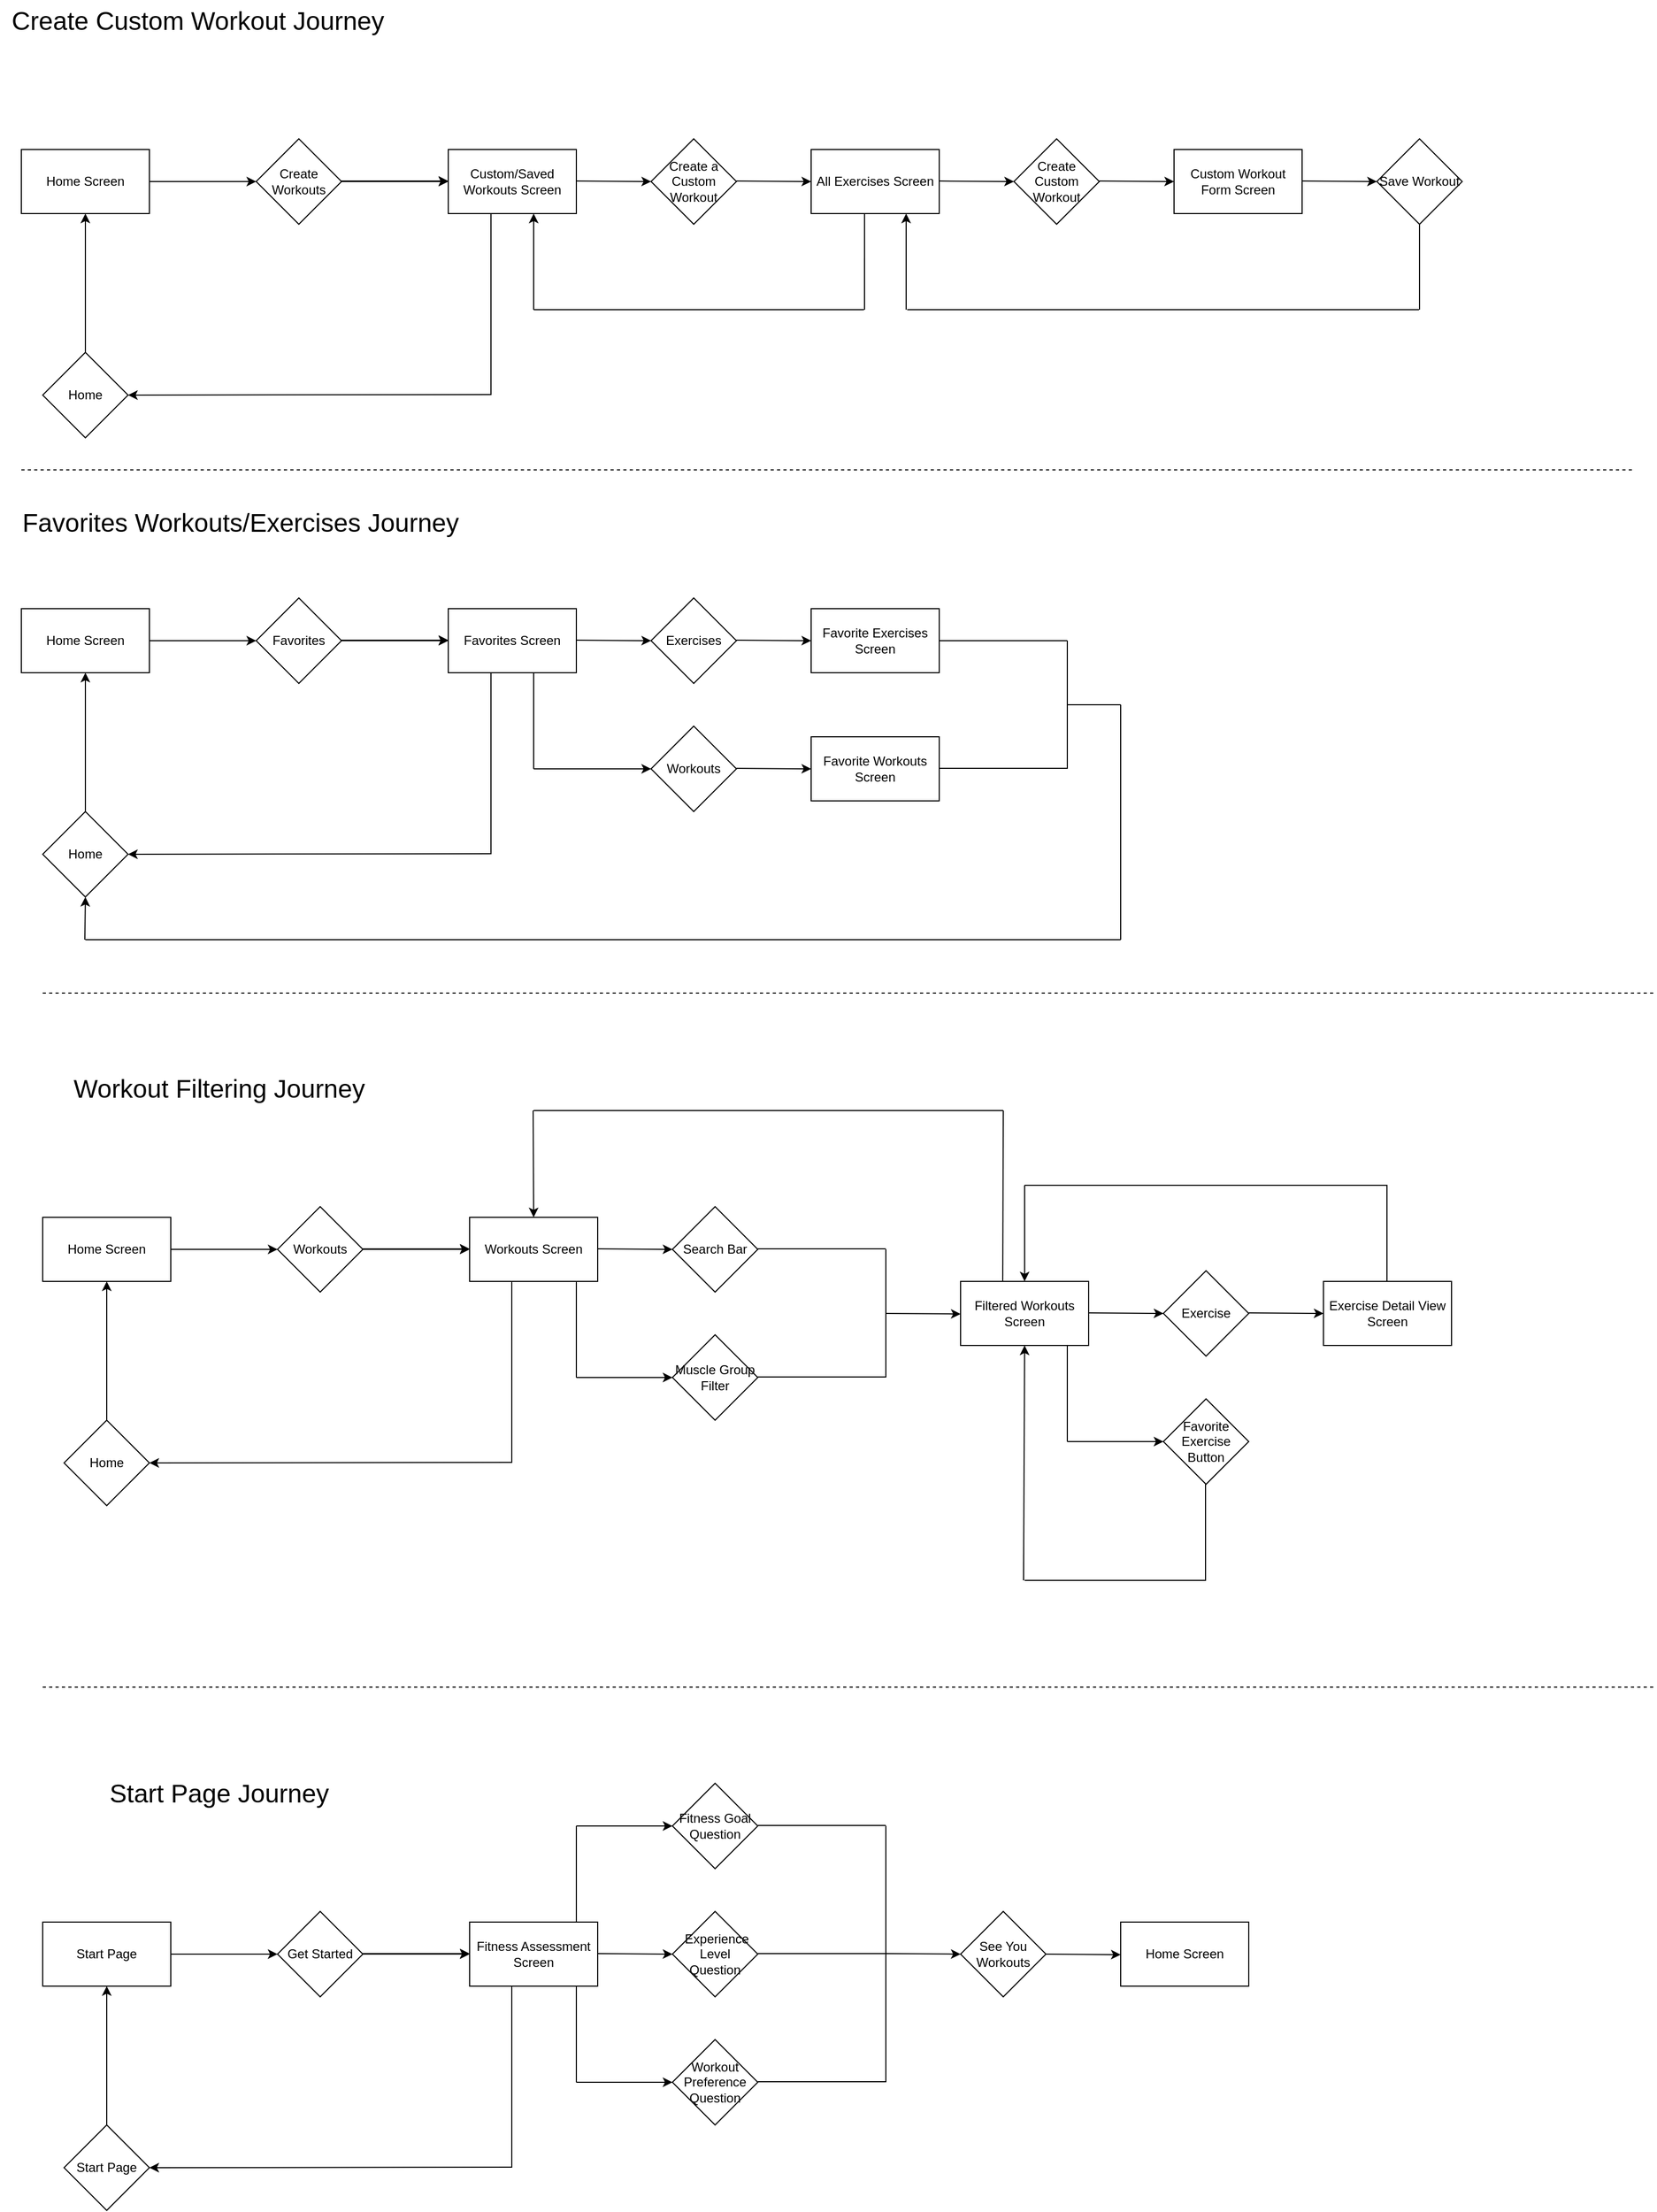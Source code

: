 <mxfile version="24.8.2">
  <diagram id="C5RBs43oDa-KdzZeNtuy" name="Page-1">
    <mxGraphModel dx="3457" dy="1903" grid="1" gridSize="10" guides="1" tooltips="1" connect="1" arrows="1" fold="1" page="1" pageScale="1" pageWidth="1920" pageHeight="1200" math="0" shadow="0">
      <root>
        <mxCell id="WIyWlLk6GJQsqaUBKTNV-0" />
        <mxCell id="WIyWlLk6GJQsqaUBKTNV-1" parent="WIyWlLk6GJQsqaUBKTNV-0" />
        <mxCell id="ol6LLNgYxZreCIYbOWNM-0" value="Create Custom Workout Journey" style="text;html=1;align=center;verticalAlign=middle;resizable=0;points=[];autosize=1;strokeColor=none;fillColor=none;fontSize=24;" parent="WIyWlLk6GJQsqaUBKTNV-1" vertex="1">
          <mxGeometry width="370" height="40" as="geometry" />
        </mxCell>
        <mxCell id="ol6LLNgYxZreCIYbOWNM-1" value="Home" style="rhombus;whiteSpace=wrap;html=1;" parent="WIyWlLk6GJQsqaUBKTNV-1" vertex="1">
          <mxGeometry x="40" y="330" width="80" height="80" as="geometry" />
        </mxCell>
        <mxCell id="ol6LLNgYxZreCIYbOWNM-2" value="Home Screen" style="rounded=0;whiteSpace=wrap;html=1;" parent="WIyWlLk6GJQsqaUBKTNV-1" vertex="1">
          <mxGeometry x="20" y="140" width="120" height="60" as="geometry" />
        </mxCell>
        <mxCell id="4FEKlJCLjahpHeb92SIx-19" value="" style="edgeStyle=orthogonalEdgeStyle;rounded=0;orthogonalLoop=1;jettySize=auto;html=1;" edge="1" parent="WIyWlLk6GJQsqaUBKTNV-1" source="ol6LLNgYxZreCIYbOWNM-3" target="ol6LLNgYxZreCIYbOWNM-4">
          <mxGeometry relative="1" as="geometry" />
        </mxCell>
        <mxCell id="ol6LLNgYxZreCIYbOWNM-3" value="Create Workouts" style="rhombus;whiteSpace=wrap;html=1;" parent="WIyWlLk6GJQsqaUBKTNV-1" vertex="1">
          <mxGeometry x="240" y="130" width="80" height="80" as="geometry" />
        </mxCell>
        <mxCell id="ol6LLNgYxZreCIYbOWNM-4" value="Custom/Saved Workouts Screen" style="rounded=0;whiteSpace=wrap;html=1;" parent="WIyWlLk6GJQsqaUBKTNV-1" vertex="1">
          <mxGeometry x="420" y="140" width="120" height="60" as="geometry" />
        </mxCell>
        <mxCell id="ol6LLNgYxZreCIYbOWNM-5" value="Create Custom Workout" style="rhombus;whiteSpace=wrap;html=1;" parent="WIyWlLk6GJQsqaUBKTNV-1" vertex="1">
          <mxGeometry x="950" y="130" width="80" height="80" as="geometry" />
        </mxCell>
        <mxCell id="ol6LLNgYxZreCIYbOWNM-6" value="All Exercises Screen" style="rounded=0;whiteSpace=wrap;html=1;" parent="WIyWlLk6GJQsqaUBKTNV-1" vertex="1">
          <mxGeometry x="760" y="140" width="120" height="60" as="geometry" />
        </mxCell>
        <mxCell id="4FEKlJCLjahpHeb92SIx-0" value="Create a Custom Workout" style="rhombus;whiteSpace=wrap;html=1;" vertex="1" parent="WIyWlLk6GJQsqaUBKTNV-1">
          <mxGeometry x="610" y="130" width="80" height="80" as="geometry" />
        </mxCell>
        <mxCell id="4FEKlJCLjahpHeb92SIx-1" value="Custom Workout Form Screen" style="rounded=0;whiteSpace=wrap;html=1;" vertex="1" parent="WIyWlLk6GJQsqaUBKTNV-1">
          <mxGeometry x="1100" y="140" width="120" height="60" as="geometry" />
        </mxCell>
        <mxCell id="4FEKlJCLjahpHeb92SIx-2" value="Save Workout" style="rhombus;whiteSpace=wrap;html=1;" vertex="1" parent="WIyWlLk6GJQsqaUBKTNV-1">
          <mxGeometry x="1290" y="130" width="80" height="80" as="geometry" />
        </mxCell>
        <mxCell id="4FEKlJCLjahpHeb92SIx-3" value="" style="endArrow=classic;html=1;rounded=0;entryX=0;entryY=0.5;entryDx=0;entryDy=0;" edge="1" parent="WIyWlLk6GJQsqaUBKTNV-1" target="ol6LLNgYxZreCIYbOWNM-3">
          <mxGeometry width="50" height="50" relative="1" as="geometry">
            <mxPoint x="140" y="170" as="sourcePoint" />
            <mxPoint x="190" y="120" as="targetPoint" />
          </mxGeometry>
        </mxCell>
        <mxCell id="4FEKlJCLjahpHeb92SIx-4" value="" style="endArrow=classic;html=1;rounded=0;entryX=0;entryY=0.5;entryDx=0;entryDy=0;" edge="1" parent="WIyWlLk6GJQsqaUBKTNV-1">
          <mxGeometry width="50" height="50" relative="1" as="geometry">
            <mxPoint x="320" y="169.5" as="sourcePoint" />
            <mxPoint x="420" y="169.5" as="targetPoint" />
          </mxGeometry>
        </mxCell>
        <mxCell id="4FEKlJCLjahpHeb92SIx-5" value="" style="endArrow=classic;html=1;rounded=0;entryX=0;entryY=0.5;entryDx=0;entryDy=0;" edge="1" parent="WIyWlLk6GJQsqaUBKTNV-1" target="4FEKlJCLjahpHeb92SIx-0">
          <mxGeometry width="50" height="50" relative="1" as="geometry">
            <mxPoint x="540" y="169.5" as="sourcePoint" />
            <mxPoint x="640" y="169.5" as="targetPoint" />
          </mxGeometry>
        </mxCell>
        <mxCell id="4FEKlJCLjahpHeb92SIx-6" value="" style="endArrow=classic;html=1;rounded=0;entryX=0;entryY=0.5;entryDx=0;entryDy=0;" edge="1" parent="WIyWlLk6GJQsqaUBKTNV-1">
          <mxGeometry width="50" height="50" relative="1" as="geometry">
            <mxPoint x="690" y="169.5" as="sourcePoint" />
            <mxPoint x="760" y="170" as="targetPoint" />
          </mxGeometry>
        </mxCell>
        <mxCell id="4FEKlJCLjahpHeb92SIx-7" value="" style="endArrow=classic;html=1;rounded=0;entryX=0;entryY=0.5;entryDx=0;entryDy=0;" edge="1" parent="WIyWlLk6GJQsqaUBKTNV-1">
          <mxGeometry width="50" height="50" relative="1" as="geometry">
            <mxPoint x="880" y="169.5" as="sourcePoint" />
            <mxPoint x="950" y="170" as="targetPoint" />
          </mxGeometry>
        </mxCell>
        <mxCell id="4FEKlJCLjahpHeb92SIx-8" value="" style="endArrow=classic;html=1;rounded=0;entryX=0;entryY=0.5;entryDx=0;entryDy=0;" edge="1" parent="WIyWlLk6GJQsqaUBKTNV-1">
          <mxGeometry width="50" height="50" relative="1" as="geometry">
            <mxPoint x="1030" y="169.5" as="sourcePoint" />
            <mxPoint x="1100" y="170" as="targetPoint" />
          </mxGeometry>
        </mxCell>
        <mxCell id="4FEKlJCLjahpHeb92SIx-9" value="" style="endArrow=classic;html=1;rounded=0;entryX=0;entryY=0.5;entryDx=0;entryDy=0;" edge="1" parent="WIyWlLk6GJQsqaUBKTNV-1">
          <mxGeometry width="50" height="50" relative="1" as="geometry">
            <mxPoint x="1220" y="169.5" as="sourcePoint" />
            <mxPoint x="1290" y="170" as="targetPoint" />
          </mxGeometry>
        </mxCell>
        <mxCell id="4FEKlJCLjahpHeb92SIx-10" value="" style="endArrow=none;html=1;rounded=0;" edge="1" parent="WIyWlLk6GJQsqaUBKTNV-1">
          <mxGeometry width="50" height="50" relative="1" as="geometry">
            <mxPoint x="1330" y="290" as="sourcePoint" />
            <mxPoint x="1330" y="210" as="targetPoint" />
          </mxGeometry>
        </mxCell>
        <mxCell id="4FEKlJCLjahpHeb92SIx-11" value="" style="endArrow=none;html=1;rounded=0;" edge="1" parent="WIyWlLk6GJQsqaUBKTNV-1">
          <mxGeometry width="50" height="50" relative="1" as="geometry">
            <mxPoint x="850" y="290" as="sourcePoint" />
            <mxPoint x="1329.5" y="290" as="targetPoint" />
          </mxGeometry>
        </mxCell>
        <mxCell id="4FEKlJCLjahpHeb92SIx-12" value="" style="endArrow=classic;html=1;rounded=0;entryX=0.5;entryY=1;entryDx=0;entryDy=0;" edge="1" parent="WIyWlLk6GJQsqaUBKTNV-1">
          <mxGeometry width="50" height="50" relative="1" as="geometry">
            <mxPoint x="849" y="290" as="sourcePoint" />
            <mxPoint x="849" y="200" as="targetPoint" />
          </mxGeometry>
        </mxCell>
        <mxCell id="4FEKlJCLjahpHeb92SIx-14" value="" style="endArrow=none;html=1;rounded=0;entryX=0.417;entryY=1;entryDx=0;entryDy=0;entryPerimeter=0;" edge="1" parent="WIyWlLk6GJQsqaUBKTNV-1" target="ol6LLNgYxZreCIYbOWNM-6">
          <mxGeometry width="50" height="50" relative="1" as="geometry">
            <mxPoint x="810" y="290" as="sourcePoint" />
            <mxPoint x="810" y="210" as="targetPoint" />
          </mxGeometry>
        </mxCell>
        <mxCell id="4FEKlJCLjahpHeb92SIx-15" value="" style="endArrow=none;html=1;rounded=0;" edge="1" parent="WIyWlLk6GJQsqaUBKTNV-1">
          <mxGeometry width="50" height="50" relative="1" as="geometry">
            <mxPoint x="500" y="290" as="sourcePoint" />
            <mxPoint x="809.5" y="290" as="targetPoint" />
          </mxGeometry>
        </mxCell>
        <mxCell id="4FEKlJCLjahpHeb92SIx-16" value="" style="endArrow=classic;html=1;rounded=0;entryX=0.5;entryY=1;entryDx=0;entryDy=0;" edge="1" parent="WIyWlLk6GJQsqaUBKTNV-1">
          <mxGeometry width="50" height="50" relative="1" as="geometry">
            <mxPoint x="500" y="290" as="sourcePoint" />
            <mxPoint x="500" y="200" as="targetPoint" />
          </mxGeometry>
        </mxCell>
        <mxCell id="4FEKlJCLjahpHeb92SIx-17" value="" style="endArrow=none;html=1;rounded=0;entryX=0.417;entryY=1;entryDx=0;entryDy=0;entryPerimeter=0;" edge="1" parent="WIyWlLk6GJQsqaUBKTNV-1">
          <mxGeometry width="50" height="50" relative="1" as="geometry">
            <mxPoint x="460" y="370" as="sourcePoint" />
            <mxPoint x="460" y="200" as="targetPoint" />
          </mxGeometry>
        </mxCell>
        <mxCell id="4FEKlJCLjahpHeb92SIx-18" value="" style="endArrow=classic;html=1;rounded=0;entryX=1;entryY=0.5;entryDx=0;entryDy=0;" edge="1" parent="WIyWlLk6GJQsqaUBKTNV-1" target="ol6LLNgYxZreCIYbOWNM-1">
          <mxGeometry width="50" height="50" relative="1" as="geometry">
            <mxPoint x="460" y="369.5" as="sourcePoint" />
            <mxPoint x="530" y="370" as="targetPoint" />
          </mxGeometry>
        </mxCell>
        <mxCell id="4FEKlJCLjahpHeb92SIx-20" value="" style="endArrow=classic;html=1;rounded=0;entryX=0.5;entryY=1;entryDx=0;entryDy=0;" edge="1" parent="WIyWlLk6GJQsqaUBKTNV-1" target="ol6LLNgYxZreCIYbOWNM-2">
          <mxGeometry width="50" height="50" relative="1" as="geometry">
            <mxPoint x="80" y="330" as="sourcePoint" />
            <mxPoint x="180" y="330" as="targetPoint" />
          </mxGeometry>
        </mxCell>
        <mxCell id="4FEKlJCLjahpHeb92SIx-21" value="Favorites Workouts/Exercises Journey" style="text;html=1;align=center;verticalAlign=middle;resizable=0;points=[];autosize=1;strokeColor=none;fillColor=none;fontSize=24;" vertex="1" parent="WIyWlLk6GJQsqaUBKTNV-1">
          <mxGeometry x="10" y="470" width="430" height="40" as="geometry" />
        </mxCell>
        <mxCell id="4FEKlJCLjahpHeb92SIx-22" value="Home" style="rhombus;whiteSpace=wrap;html=1;" vertex="1" parent="WIyWlLk6GJQsqaUBKTNV-1">
          <mxGeometry x="40" y="760" width="80" height="80" as="geometry" />
        </mxCell>
        <mxCell id="4FEKlJCLjahpHeb92SIx-23" value="Home Screen" style="rounded=0;whiteSpace=wrap;html=1;" vertex="1" parent="WIyWlLk6GJQsqaUBKTNV-1">
          <mxGeometry x="20" y="570" width="120" height="60" as="geometry" />
        </mxCell>
        <mxCell id="4FEKlJCLjahpHeb92SIx-24" value="" style="edgeStyle=orthogonalEdgeStyle;rounded=0;orthogonalLoop=1;jettySize=auto;html=1;" edge="1" parent="WIyWlLk6GJQsqaUBKTNV-1" source="4FEKlJCLjahpHeb92SIx-25" target="4FEKlJCLjahpHeb92SIx-26">
          <mxGeometry relative="1" as="geometry" />
        </mxCell>
        <mxCell id="4FEKlJCLjahpHeb92SIx-25" value="Favorites" style="rhombus;whiteSpace=wrap;html=1;" vertex="1" parent="WIyWlLk6GJQsqaUBKTNV-1">
          <mxGeometry x="240" y="560" width="80" height="80" as="geometry" />
        </mxCell>
        <mxCell id="4FEKlJCLjahpHeb92SIx-26" value="Favorites Screen" style="rounded=0;whiteSpace=wrap;html=1;" vertex="1" parent="WIyWlLk6GJQsqaUBKTNV-1">
          <mxGeometry x="420" y="570" width="120" height="60" as="geometry" />
        </mxCell>
        <mxCell id="4FEKlJCLjahpHeb92SIx-28" value="Favorite Exercises Screen" style="rounded=0;whiteSpace=wrap;html=1;" vertex="1" parent="WIyWlLk6GJQsqaUBKTNV-1">
          <mxGeometry x="760" y="570" width="120" height="60" as="geometry" />
        </mxCell>
        <mxCell id="4FEKlJCLjahpHeb92SIx-29" value="Exercises" style="rhombus;whiteSpace=wrap;html=1;" vertex="1" parent="WIyWlLk6GJQsqaUBKTNV-1">
          <mxGeometry x="610" y="560" width="80" height="80" as="geometry" />
        </mxCell>
        <mxCell id="4FEKlJCLjahpHeb92SIx-32" value="" style="endArrow=classic;html=1;rounded=0;entryX=0;entryY=0.5;entryDx=0;entryDy=0;" edge="1" parent="WIyWlLk6GJQsqaUBKTNV-1" target="4FEKlJCLjahpHeb92SIx-25">
          <mxGeometry width="50" height="50" relative="1" as="geometry">
            <mxPoint x="140" y="600" as="sourcePoint" />
            <mxPoint x="190" y="550" as="targetPoint" />
          </mxGeometry>
        </mxCell>
        <mxCell id="4FEKlJCLjahpHeb92SIx-33" value="" style="endArrow=classic;html=1;rounded=0;entryX=0;entryY=0.5;entryDx=0;entryDy=0;" edge="1" parent="WIyWlLk6GJQsqaUBKTNV-1">
          <mxGeometry width="50" height="50" relative="1" as="geometry">
            <mxPoint x="320" y="599.5" as="sourcePoint" />
            <mxPoint x="420" y="599.5" as="targetPoint" />
          </mxGeometry>
        </mxCell>
        <mxCell id="4FEKlJCLjahpHeb92SIx-34" value="" style="endArrow=classic;html=1;rounded=0;entryX=0;entryY=0.5;entryDx=0;entryDy=0;" edge="1" parent="WIyWlLk6GJQsqaUBKTNV-1" target="4FEKlJCLjahpHeb92SIx-29">
          <mxGeometry width="50" height="50" relative="1" as="geometry">
            <mxPoint x="540" y="599.5" as="sourcePoint" />
            <mxPoint x="640" y="599.5" as="targetPoint" />
          </mxGeometry>
        </mxCell>
        <mxCell id="4FEKlJCLjahpHeb92SIx-35" value="" style="endArrow=classic;html=1;rounded=0;entryX=0;entryY=0.5;entryDx=0;entryDy=0;" edge="1" parent="WIyWlLk6GJQsqaUBKTNV-1">
          <mxGeometry width="50" height="50" relative="1" as="geometry">
            <mxPoint x="690" y="599.5" as="sourcePoint" />
            <mxPoint x="760" y="600" as="targetPoint" />
          </mxGeometry>
        </mxCell>
        <mxCell id="4FEKlJCLjahpHeb92SIx-45" value="" style="endArrow=none;html=1;rounded=0;entryX=0.417;entryY=1;entryDx=0;entryDy=0;entryPerimeter=0;" edge="1" parent="WIyWlLk6GJQsqaUBKTNV-1">
          <mxGeometry width="50" height="50" relative="1" as="geometry">
            <mxPoint x="460" y="800" as="sourcePoint" />
            <mxPoint x="460" y="630" as="targetPoint" />
          </mxGeometry>
        </mxCell>
        <mxCell id="4FEKlJCLjahpHeb92SIx-46" value="" style="endArrow=classic;html=1;rounded=0;entryX=1;entryY=0.5;entryDx=0;entryDy=0;" edge="1" parent="WIyWlLk6GJQsqaUBKTNV-1" target="4FEKlJCLjahpHeb92SIx-22">
          <mxGeometry width="50" height="50" relative="1" as="geometry">
            <mxPoint x="460" y="799.5" as="sourcePoint" />
            <mxPoint x="530" y="800" as="targetPoint" />
          </mxGeometry>
        </mxCell>
        <mxCell id="4FEKlJCLjahpHeb92SIx-47" value="" style="endArrow=classic;html=1;rounded=0;entryX=0.5;entryY=1;entryDx=0;entryDy=0;" edge="1" parent="WIyWlLk6GJQsqaUBKTNV-1" target="4FEKlJCLjahpHeb92SIx-23">
          <mxGeometry width="50" height="50" relative="1" as="geometry">
            <mxPoint x="80" y="760" as="sourcePoint" />
            <mxPoint x="180" y="760" as="targetPoint" />
          </mxGeometry>
        </mxCell>
        <mxCell id="4FEKlJCLjahpHeb92SIx-48" value="" style="endArrow=none;html=1;rounded=0;entryX=0.417;entryY=1;entryDx=0;entryDy=0;entryPerimeter=0;" edge="1" parent="WIyWlLk6GJQsqaUBKTNV-1">
          <mxGeometry width="50" height="50" relative="1" as="geometry">
            <mxPoint x="500" y="720" as="sourcePoint" />
            <mxPoint x="500" y="630" as="targetPoint" />
          </mxGeometry>
        </mxCell>
        <mxCell id="4FEKlJCLjahpHeb92SIx-49" value="" style="endArrow=classic;html=1;rounded=0;entryX=0;entryY=0.5;entryDx=0;entryDy=0;" edge="1" parent="WIyWlLk6GJQsqaUBKTNV-1" target="4FEKlJCLjahpHeb92SIx-50">
          <mxGeometry width="50" height="50" relative="1" as="geometry">
            <mxPoint x="500" y="720" as="sourcePoint" />
            <mxPoint x="570" y="720.5" as="targetPoint" />
          </mxGeometry>
        </mxCell>
        <mxCell id="4FEKlJCLjahpHeb92SIx-50" value="&lt;div&gt;Workouts&lt;/div&gt;" style="rhombus;whiteSpace=wrap;html=1;" vertex="1" parent="WIyWlLk6GJQsqaUBKTNV-1">
          <mxGeometry x="610" y="680" width="80" height="80" as="geometry" />
        </mxCell>
        <mxCell id="4FEKlJCLjahpHeb92SIx-54" value="Favorite Workouts Screen" style="rounded=0;whiteSpace=wrap;html=1;" vertex="1" parent="WIyWlLk6GJQsqaUBKTNV-1">
          <mxGeometry x="760" y="690" width="120" height="60" as="geometry" />
        </mxCell>
        <mxCell id="4FEKlJCLjahpHeb92SIx-55" value="" style="endArrow=classic;html=1;rounded=0;entryX=0;entryY=0.5;entryDx=0;entryDy=0;" edge="1" parent="WIyWlLk6GJQsqaUBKTNV-1">
          <mxGeometry width="50" height="50" relative="1" as="geometry">
            <mxPoint x="690" y="719.5" as="sourcePoint" />
            <mxPoint x="760" y="720" as="targetPoint" />
          </mxGeometry>
        </mxCell>
        <mxCell id="4FEKlJCLjahpHeb92SIx-57" value="" style="endArrow=none;html=1;rounded=0;entryX=0.417;entryY=1;entryDx=0;entryDy=0;entryPerimeter=0;" edge="1" parent="WIyWlLk6GJQsqaUBKTNV-1">
          <mxGeometry width="50" height="50" relative="1" as="geometry">
            <mxPoint x="1000" y="600" as="sourcePoint" />
            <mxPoint x="880" y="600" as="targetPoint" />
          </mxGeometry>
        </mxCell>
        <mxCell id="4FEKlJCLjahpHeb92SIx-58" value="" style="endArrow=none;html=1;rounded=0;entryX=0.417;entryY=1;entryDx=0;entryDy=0;entryPerimeter=0;" edge="1" parent="WIyWlLk6GJQsqaUBKTNV-1">
          <mxGeometry width="50" height="50" relative="1" as="geometry">
            <mxPoint x="1000" y="719.5" as="sourcePoint" />
            <mxPoint x="880" y="719.5" as="targetPoint" />
          </mxGeometry>
        </mxCell>
        <mxCell id="4FEKlJCLjahpHeb92SIx-59" value="" style="endArrow=none;html=1;rounded=0;" edge="1" parent="WIyWlLk6GJQsqaUBKTNV-1">
          <mxGeometry width="50" height="50" relative="1" as="geometry">
            <mxPoint x="1000" y="600" as="sourcePoint" />
            <mxPoint x="1000" y="720" as="targetPoint" />
          </mxGeometry>
        </mxCell>
        <mxCell id="4FEKlJCLjahpHeb92SIx-60" value="" style="endArrow=none;html=1;rounded=0;" edge="1" parent="WIyWlLk6GJQsqaUBKTNV-1">
          <mxGeometry width="50" height="50" relative="1" as="geometry">
            <mxPoint x="1000" y="660" as="sourcePoint" />
            <mxPoint x="1050" y="660" as="targetPoint" />
          </mxGeometry>
        </mxCell>
        <mxCell id="4FEKlJCLjahpHeb92SIx-61" value="" style="endArrow=none;html=1;rounded=0;" edge="1" parent="WIyWlLk6GJQsqaUBKTNV-1">
          <mxGeometry width="50" height="50" relative="1" as="geometry">
            <mxPoint x="1050" y="660" as="sourcePoint" />
            <mxPoint x="1050" y="880" as="targetPoint" />
          </mxGeometry>
        </mxCell>
        <mxCell id="4FEKlJCLjahpHeb92SIx-62" value="" style="endArrow=none;html=1;rounded=0;" edge="1" parent="WIyWlLk6GJQsqaUBKTNV-1">
          <mxGeometry width="50" height="50" relative="1" as="geometry">
            <mxPoint x="80" y="880" as="sourcePoint" />
            <mxPoint x="1050" y="880" as="targetPoint" />
          </mxGeometry>
        </mxCell>
        <mxCell id="4FEKlJCLjahpHeb92SIx-64" value="" style="endArrow=classic;html=1;rounded=0;" edge="1" parent="WIyWlLk6GJQsqaUBKTNV-1">
          <mxGeometry width="50" height="50" relative="1" as="geometry">
            <mxPoint x="79.5" y="880" as="sourcePoint" />
            <mxPoint x="80" y="840" as="targetPoint" />
          </mxGeometry>
        </mxCell>
        <mxCell id="4FEKlJCLjahpHeb92SIx-65" value="Workout Filtering Journey" style="text;html=1;align=center;verticalAlign=middle;resizable=0;points=[];autosize=1;strokeColor=none;fillColor=none;fontSize=24;" vertex="1" parent="WIyWlLk6GJQsqaUBKTNV-1">
          <mxGeometry x="55" y="1000" width="300" height="40" as="geometry" />
        </mxCell>
        <mxCell id="4FEKlJCLjahpHeb92SIx-66" value="Home" style="rhombus;whiteSpace=wrap;html=1;" vertex="1" parent="WIyWlLk6GJQsqaUBKTNV-1">
          <mxGeometry x="60" y="1330" width="80" height="80" as="geometry" />
        </mxCell>
        <mxCell id="4FEKlJCLjahpHeb92SIx-67" value="Home Screen" style="rounded=0;whiteSpace=wrap;html=1;" vertex="1" parent="WIyWlLk6GJQsqaUBKTNV-1">
          <mxGeometry x="40" y="1140" width="120" height="60" as="geometry" />
        </mxCell>
        <mxCell id="4FEKlJCLjahpHeb92SIx-68" value="" style="edgeStyle=orthogonalEdgeStyle;rounded=0;orthogonalLoop=1;jettySize=auto;html=1;" edge="1" parent="WIyWlLk6GJQsqaUBKTNV-1" source="4FEKlJCLjahpHeb92SIx-69" target="4FEKlJCLjahpHeb92SIx-70">
          <mxGeometry relative="1" as="geometry" />
        </mxCell>
        <mxCell id="4FEKlJCLjahpHeb92SIx-69" value="Workouts" style="rhombus;whiteSpace=wrap;html=1;" vertex="1" parent="WIyWlLk6GJQsqaUBKTNV-1">
          <mxGeometry x="260" y="1130" width="80" height="80" as="geometry" />
        </mxCell>
        <mxCell id="4FEKlJCLjahpHeb92SIx-70" value="Workouts Screen" style="rounded=0;whiteSpace=wrap;html=1;" vertex="1" parent="WIyWlLk6GJQsqaUBKTNV-1">
          <mxGeometry x="440" y="1140" width="120" height="60" as="geometry" />
        </mxCell>
        <mxCell id="4FEKlJCLjahpHeb92SIx-73" value="Search Bar" style="rhombus;whiteSpace=wrap;html=1;" vertex="1" parent="WIyWlLk6GJQsqaUBKTNV-1">
          <mxGeometry x="630" y="1130" width="80" height="80" as="geometry" />
        </mxCell>
        <mxCell id="4FEKlJCLjahpHeb92SIx-76" value="" style="endArrow=classic;html=1;rounded=0;entryX=0;entryY=0.5;entryDx=0;entryDy=0;" edge="1" parent="WIyWlLk6GJQsqaUBKTNV-1" target="4FEKlJCLjahpHeb92SIx-69">
          <mxGeometry width="50" height="50" relative="1" as="geometry">
            <mxPoint x="160" y="1170" as="sourcePoint" />
            <mxPoint x="210" y="1120" as="targetPoint" />
          </mxGeometry>
        </mxCell>
        <mxCell id="4FEKlJCLjahpHeb92SIx-77" value="" style="endArrow=classic;html=1;rounded=0;entryX=0;entryY=0.5;entryDx=0;entryDy=0;" edge="1" parent="WIyWlLk6GJQsqaUBKTNV-1">
          <mxGeometry width="50" height="50" relative="1" as="geometry">
            <mxPoint x="340" y="1169.5" as="sourcePoint" />
            <mxPoint x="440" y="1169.5" as="targetPoint" />
          </mxGeometry>
        </mxCell>
        <mxCell id="4FEKlJCLjahpHeb92SIx-78" value="" style="endArrow=classic;html=1;rounded=0;entryX=0;entryY=0.5;entryDx=0;entryDy=0;" edge="1" parent="WIyWlLk6GJQsqaUBKTNV-1" target="4FEKlJCLjahpHeb92SIx-73">
          <mxGeometry width="50" height="50" relative="1" as="geometry">
            <mxPoint x="560" y="1169.5" as="sourcePoint" />
            <mxPoint x="660" y="1169.5" as="targetPoint" />
          </mxGeometry>
        </mxCell>
        <mxCell id="4FEKlJCLjahpHeb92SIx-90" value="" style="endArrow=classic;html=1;rounded=0;entryX=1;entryY=0.5;entryDx=0;entryDy=0;" edge="1" parent="WIyWlLk6GJQsqaUBKTNV-1" target="4FEKlJCLjahpHeb92SIx-66">
          <mxGeometry width="50" height="50" relative="1" as="geometry">
            <mxPoint x="480" y="1369.5" as="sourcePoint" />
            <mxPoint x="550" y="1370" as="targetPoint" />
          </mxGeometry>
        </mxCell>
        <mxCell id="4FEKlJCLjahpHeb92SIx-91" value="" style="endArrow=classic;html=1;rounded=0;entryX=0.5;entryY=1;entryDx=0;entryDy=0;" edge="1" parent="WIyWlLk6GJQsqaUBKTNV-1" target="4FEKlJCLjahpHeb92SIx-67">
          <mxGeometry width="50" height="50" relative="1" as="geometry">
            <mxPoint x="100" y="1330" as="sourcePoint" />
            <mxPoint x="200" y="1330" as="targetPoint" />
          </mxGeometry>
        </mxCell>
        <mxCell id="4FEKlJCLjahpHeb92SIx-92" value="" style="endArrow=none;html=1;rounded=0;entryX=0.417;entryY=1;entryDx=0;entryDy=0;entryPerimeter=0;" edge="1" parent="WIyWlLk6GJQsqaUBKTNV-1">
          <mxGeometry width="50" height="50" relative="1" as="geometry">
            <mxPoint x="479.5" y="1370" as="sourcePoint" />
            <mxPoint x="479.5" y="1200" as="targetPoint" />
          </mxGeometry>
        </mxCell>
        <mxCell id="4FEKlJCLjahpHeb92SIx-93" value="" style="endArrow=none;html=1;rounded=0;entryX=0.417;entryY=1;entryDx=0;entryDy=0;entryPerimeter=0;" edge="1" parent="WIyWlLk6GJQsqaUBKTNV-1">
          <mxGeometry width="50" height="50" relative="1" as="geometry">
            <mxPoint x="540" y="1290" as="sourcePoint" />
            <mxPoint x="540" y="1200" as="targetPoint" />
          </mxGeometry>
        </mxCell>
        <mxCell id="4FEKlJCLjahpHeb92SIx-94" value="" style="endArrow=classic;html=1;rounded=0;" edge="1" parent="WIyWlLk6GJQsqaUBKTNV-1">
          <mxGeometry width="50" height="50" relative="1" as="geometry">
            <mxPoint x="540" y="1290" as="sourcePoint" />
            <mxPoint x="630" y="1290" as="targetPoint" />
          </mxGeometry>
        </mxCell>
        <mxCell id="4FEKlJCLjahpHeb92SIx-95" value="Muscle Group Filter" style="rhombus;whiteSpace=wrap;html=1;" vertex="1" parent="WIyWlLk6GJQsqaUBKTNV-1">
          <mxGeometry x="630" y="1250" width="80" height="80" as="geometry" />
        </mxCell>
        <mxCell id="4FEKlJCLjahpHeb92SIx-99" value="" style="endArrow=none;html=1;rounded=0;entryX=0.417;entryY=1;entryDx=0;entryDy=0;entryPerimeter=0;" edge="1" parent="WIyWlLk6GJQsqaUBKTNV-1">
          <mxGeometry width="50" height="50" relative="1" as="geometry">
            <mxPoint x="830" y="1289.5" as="sourcePoint" />
            <mxPoint x="710" y="1289.5" as="targetPoint" />
          </mxGeometry>
        </mxCell>
        <mxCell id="4FEKlJCLjahpHeb92SIx-100" value="" style="endArrow=none;html=1;rounded=0;entryX=0.417;entryY=1;entryDx=0;entryDy=0;entryPerimeter=0;" edge="1" parent="WIyWlLk6GJQsqaUBKTNV-1">
          <mxGeometry width="50" height="50" relative="1" as="geometry">
            <mxPoint x="830" y="1169.5" as="sourcePoint" />
            <mxPoint x="710" y="1169.5" as="targetPoint" />
          </mxGeometry>
        </mxCell>
        <mxCell id="4FEKlJCLjahpHeb92SIx-101" value="" style="endArrow=none;html=1;rounded=0;" edge="1" parent="WIyWlLk6GJQsqaUBKTNV-1">
          <mxGeometry width="50" height="50" relative="1" as="geometry">
            <mxPoint x="830" y="1170" as="sourcePoint" />
            <mxPoint x="830" y="1290" as="targetPoint" />
          </mxGeometry>
        </mxCell>
        <mxCell id="4FEKlJCLjahpHeb92SIx-102" value="" style="endArrow=classic;html=1;rounded=0;entryX=0;entryY=0.5;entryDx=0;entryDy=0;" edge="1" parent="WIyWlLk6GJQsqaUBKTNV-1">
          <mxGeometry width="50" height="50" relative="1" as="geometry">
            <mxPoint x="830" y="1230" as="sourcePoint" />
            <mxPoint x="900" y="1230.5" as="targetPoint" />
          </mxGeometry>
        </mxCell>
        <mxCell id="4FEKlJCLjahpHeb92SIx-104" value="Filtered Workouts Screen" style="rounded=0;whiteSpace=wrap;html=1;" vertex="1" parent="WIyWlLk6GJQsqaUBKTNV-1">
          <mxGeometry x="900" y="1200" width="120" height="60" as="geometry" />
        </mxCell>
        <mxCell id="4FEKlJCLjahpHeb92SIx-112" value="Exercise" style="rhombus;whiteSpace=wrap;html=1;" vertex="1" parent="WIyWlLk6GJQsqaUBKTNV-1">
          <mxGeometry x="1090" y="1190" width="80" height="80" as="geometry" />
        </mxCell>
        <mxCell id="4FEKlJCLjahpHeb92SIx-113" value="" style="endArrow=classic;html=1;rounded=0;entryX=0;entryY=0.5;entryDx=0;entryDy=0;" edge="1" parent="WIyWlLk6GJQsqaUBKTNV-1" target="4FEKlJCLjahpHeb92SIx-112">
          <mxGeometry width="50" height="50" relative="1" as="geometry">
            <mxPoint x="1020" y="1229.5" as="sourcePoint" />
            <mxPoint x="1120" y="1229.5" as="targetPoint" />
          </mxGeometry>
        </mxCell>
        <mxCell id="4FEKlJCLjahpHeb92SIx-114" value="" style="endArrow=none;html=1;rounded=0;entryX=0.417;entryY=1;entryDx=0;entryDy=0;entryPerimeter=0;" edge="1" parent="WIyWlLk6GJQsqaUBKTNV-1">
          <mxGeometry width="50" height="50" relative="1" as="geometry">
            <mxPoint x="1000" y="1350" as="sourcePoint" />
            <mxPoint x="1000" y="1260" as="targetPoint" />
          </mxGeometry>
        </mxCell>
        <mxCell id="4FEKlJCLjahpHeb92SIx-115" value="" style="endArrow=classic;html=1;rounded=0;" edge="1" parent="WIyWlLk6GJQsqaUBKTNV-1">
          <mxGeometry width="50" height="50" relative="1" as="geometry">
            <mxPoint x="1000" y="1350" as="sourcePoint" />
            <mxPoint x="1090" y="1350" as="targetPoint" />
          </mxGeometry>
        </mxCell>
        <mxCell id="4FEKlJCLjahpHeb92SIx-116" value="Favorite Exercise Button" style="rhombus;whiteSpace=wrap;html=1;" vertex="1" parent="WIyWlLk6GJQsqaUBKTNV-1">
          <mxGeometry x="1090" y="1310" width="80" height="80" as="geometry" />
        </mxCell>
        <mxCell id="4FEKlJCLjahpHeb92SIx-117" value="" style="endArrow=none;html=1;rounded=0;entryX=0.417;entryY=1;entryDx=0;entryDy=0;entryPerimeter=0;" edge="1" parent="WIyWlLk6GJQsqaUBKTNV-1">
          <mxGeometry width="50" height="50" relative="1" as="geometry">
            <mxPoint x="1129.5" y="1480" as="sourcePoint" />
            <mxPoint x="1129.5" y="1390" as="targetPoint" />
          </mxGeometry>
        </mxCell>
        <mxCell id="4FEKlJCLjahpHeb92SIx-118" value="" style="endArrow=none;html=1;rounded=0;" edge="1" parent="WIyWlLk6GJQsqaUBKTNV-1">
          <mxGeometry width="50" height="50" relative="1" as="geometry">
            <mxPoint x="1130" y="1480" as="sourcePoint" />
            <mxPoint x="960" y="1480" as="targetPoint" />
          </mxGeometry>
        </mxCell>
        <mxCell id="4FEKlJCLjahpHeb92SIx-119" value="" style="endArrow=classic;html=1;rounded=0;entryX=0.5;entryY=1;entryDx=0;entryDy=0;" edge="1" parent="WIyWlLk6GJQsqaUBKTNV-1" target="4FEKlJCLjahpHeb92SIx-104">
          <mxGeometry width="50" height="50" relative="1" as="geometry">
            <mxPoint x="959" y="1480" as="sourcePoint" />
            <mxPoint x="959" y="1350" as="targetPoint" />
          </mxGeometry>
        </mxCell>
        <mxCell id="4FEKlJCLjahpHeb92SIx-120" value="Exercise Detail View Screen" style="rounded=0;whiteSpace=wrap;html=1;" vertex="1" parent="WIyWlLk6GJQsqaUBKTNV-1">
          <mxGeometry x="1240" y="1200" width="120" height="60" as="geometry" />
        </mxCell>
        <mxCell id="4FEKlJCLjahpHeb92SIx-121" value="" style="endArrow=classic;html=1;rounded=0;entryX=0;entryY=0.5;entryDx=0;entryDy=0;" edge="1" parent="WIyWlLk6GJQsqaUBKTNV-1">
          <mxGeometry width="50" height="50" relative="1" as="geometry">
            <mxPoint x="1170" y="1229.5" as="sourcePoint" />
            <mxPoint x="1240" y="1230" as="targetPoint" />
          </mxGeometry>
        </mxCell>
        <mxCell id="4FEKlJCLjahpHeb92SIx-122" value="" style="endArrow=none;html=1;rounded=0;entryX=0.417;entryY=1;entryDx=0;entryDy=0;entryPerimeter=0;" edge="1" parent="WIyWlLk6GJQsqaUBKTNV-1">
          <mxGeometry width="50" height="50" relative="1" as="geometry">
            <mxPoint x="1299.5" y="1200" as="sourcePoint" />
            <mxPoint x="1299.5" y="1110" as="targetPoint" />
          </mxGeometry>
        </mxCell>
        <mxCell id="4FEKlJCLjahpHeb92SIx-123" value="" style="endArrow=none;html=1;rounded=0;" edge="1" parent="WIyWlLk6GJQsqaUBKTNV-1">
          <mxGeometry width="50" height="50" relative="1" as="geometry">
            <mxPoint x="1300" y="1110" as="sourcePoint" />
            <mxPoint x="960" y="1110" as="targetPoint" />
          </mxGeometry>
        </mxCell>
        <mxCell id="4FEKlJCLjahpHeb92SIx-124" value="" style="endArrow=classic;html=1;rounded=0;entryX=0.5;entryY=0;entryDx=0;entryDy=0;" edge="1" parent="WIyWlLk6GJQsqaUBKTNV-1" target="4FEKlJCLjahpHeb92SIx-104">
          <mxGeometry width="50" height="50" relative="1" as="geometry">
            <mxPoint x="960" y="1110" as="sourcePoint" />
            <mxPoint x="1030" y="1110.5" as="targetPoint" />
          </mxGeometry>
        </mxCell>
        <mxCell id="4FEKlJCLjahpHeb92SIx-125" value="" style="endArrow=none;html=1;rounded=0;" edge="1" parent="WIyWlLk6GJQsqaUBKTNV-1">
          <mxGeometry width="50" height="50" relative="1" as="geometry">
            <mxPoint x="939.5" y="1200" as="sourcePoint" />
            <mxPoint x="940" y="1040" as="targetPoint" />
          </mxGeometry>
        </mxCell>
        <mxCell id="4FEKlJCLjahpHeb92SIx-126" value="" style="endArrow=none;html=1;rounded=0;" edge="1" parent="WIyWlLk6GJQsqaUBKTNV-1">
          <mxGeometry width="50" height="50" relative="1" as="geometry">
            <mxPoint x="940" y="1040" as="sourcePoint" />
            <mxPoint x="500" y="1040" as="targetPoint" />
          </mxGeometry>
        </mxCell>
        <mxCell id="4FEKlJCLjahpHeb92SIx-127" value="" style="endArrow=classic;html=1;rounded=0;entryX=0.5;entryY=0;entryDx=0;entryDy=0;" edge="1" parent="WIyWlLk6GJQsqaUBKTNV-1" target="4FEKlJCLjahpHeb92SIx-70">
          <mxGeometry width="50" height="50" relative="1" as="geometry">
            <mxPoint x="499.5" y="1040" as="sourcePoint" />
            <mxPoint x="499.5" y="1100" as="targetPoint" />
          </mxGeometry>
        </mxCell>
        <mxCell id="4FEKlJCLjahpHeb92SIx-128" value="Start Page Journey" style="text;html=1;align=center;verticalAlign=middle;resizable=0;points=[];autosize=1;strokeColor=none;fillColor=none;fontSize=24;" vertex="1" parent="WIyWlLk6GJQsqaUBKTNV-1">
          <mxGeometry x="90" y="1660" width="230" height="40" as="geometry" />
        </mxCell>
        <mxCell id="4FEKlJCLjahpHeb92SIx-129" value="Start Page" style="rhombus;whiteSpace=wrap;html=1;" vertex="1" parent="WIyWlLk6GJQsqaUBKTNV-1">
          <mxGeometry x="60" y="1990" width="80" height="80" as="geometry" />
        </mxCell>
        <mxCell id="4FEKlJCLjahpHeb92SIx-130" value="Start Page" style="rounded=0;whiteSpace=wrap;html=1;" vertex="1" parent="WIyWlLk6GJQsqaUBKTNV-1">
          <mxGeometry x="40" y="1800" width="120" height="60" as="geometry" />
        </mxCell>
        <mxCell id="4FEKlJCLjahpHeb92SIx-131" value="" style="edgeStyle=orthogonalEdgeStyle;rounded=0;orthogonalLoop=1;jettySize=auto;html=1;" edge="1" parent="WIyWlLk6GJQsqaUBKTNV-1" source="4FEKlJCLjahpHeb92SIx-132" target="4FEKlJCLjahpHeb92SIx-133">
          <mxGeometry relative="1" as="geometry" />
        </mxCell>
        <mxCell id="4FEKlJCLjahpHeb92SIx-132" value="Get Started" style="rhombus;whiteSpace=wrap;html=1;" vertex="1" parent="WIyWlLk6GJQsqaUBKTNV-1">
          <mxGeometry x="260" y="1790" width="80" height="80" as="geometry" />
        </mxCell>
        <mxCell id="4FEKlJCLjahpHeb92SIx-133" value="Fitness Assessment Screen" style="rounded=0;whiteSpace=wrap;html=1;" vertex="1" parent="WIyWlLk6GJQsqaUBKTNV-1">
          <mxGeometry x="440" y="1800" width="120" height="60" as="geometry" />
        </mxCell>
        <mxCell id="4FEKlJCLjahpHeb92SIx-134" value="&amp;nbsp;Experience Level Question" style="rhombus;whiteSpace=wrap;html=1;" vertex="1" parent="WIyWlLk6GJQsqaUBKTNV-1">
          <mxGeometry x="630" y="1790" width="80" height="80" as="geometry" />
        </mxCell>
        <mxCell id="4FEKlJCLjahpHeb92SIx-135" value="" style="endArrow=classic;html=1;rounded=0;entryX=0;entryY=0.5;entryDx=0;entryDy=0;" edge="1" parent="WIyWlLk6GJQsqaUBKTNV-1" target="4FEKlJCLjahpHeb92SIx-132">
          <mxGeometry width="50" height="50" relative="1" as="geometry">
            <mxPoint x="160" y="1830" as="sourcePoint" />
            <mxPoint x="210" y="1780" as="targetPoint" />
          </mxGeometry>
        </mxCell>
        <mxCell id="4FEKlJCLjahpHeb92SIx-136" value="" style="endArrow=classic;html=1;rounded=0;entryX=0;entryY=0.5;entryDx=0;entryDy=0;" edge="1" parent="WIyWlLk6GJQsqaUBKTNV-1">
          <mxGeometry width="50" height="50" relative="1" as="geometry">
            <mxPoint x="340" y="1829.5" as="sourcePoint" />
            <mxPoint x="440" y="1829.5" as="targetPoint" />
          </mxGeometry>
        </mxCell>
        <mxCell id="4FEKlJCLjahpHeb92SIx-137" value="" style="endArrow=classic;html=1;rounded=0;entryX=0;entryY=0.5;entryDx=0;entryDy=0;" edge="1" parent="WIyWlLk6GJQsqaUBKTNV-1" target="4FEKlJCLjahpHeb92SIx-134">
          <mxGeometry width="50" height="50" relative="1" as="geometry">
            <mxPoint x="560" y="1829.5" as="sourcePoint" />
            <mxPoint x="660" y="1829.5" as="targetPoint" />
          </mxGeometry>
        </mxCell>
        <mxCell id="4FEKlJCLjahpHeb92SIx-138" value="" style="endArrow=classic;html=1;rounded=0;entryX=1;entryY=0.5;entryDx=0;entryDy=0;" edge="1" parent="WIyWlLk6GJQsqaUBKTNV-1" target="4FEKlJCLjahpHeb92SIx-129">
          <mxGeometry width="50" height="50" relative="1" as="geometry">
            <mxPoint x="480" y="2029.5" as="sourcePoint" />
            <mxPoint x="550" y="2030" as="targetPoint" />
          </mxGeometry>
        </mxCell>
        <mxCell id="4FEKlJCLjahpHeb92SIx-139" value="" style="endArrow=classic;html=1;rounded=0;entryX=0.5;entryY=1;entryDx=0;entryDy=0;" edge="1" parent="WIyWlLk6GJQsqaUBKTNV-1" target="4FEKlJCLjahpHeb92SIx-130">
          <mxGeometry width="50" height="50" relative="1" as="geometry">
            <mxPoint x="100" y="1990" as="sourcePoint" />
            <mxPoint x="200" y="1990" as="targetPoint" />
          </mxGeometry>
        </mxCell>
        <mxCell id="4FEKlJCLjahpHeb92SIx-140" value="" style="endArrow=none;html=1;rounded=0;entryX=0.417;entryY=1;entryDx=0;entryDy=0;entryPerimeter=0;" edge="1" parent="WIyWlLk6GJQsqaUBKTNV-1">
          <mxGeometry width="50" height="50" relative="1" as="geometry">
            <mxPoint x="479.5" y="2030" as="sourcePoint" />
            <mxPoint x="479.5" y="1860" as="targetPoint" />
          </mxGeometry>
        </mxCell>
        <mxCell id="4FEKlJCLjahpHeb92SIx-141" value="" style="endArrow=none;html=1;rounded=0;entryX=0.417;entryY=1;entryDx=0;entryDy=0;entryPerimeter=0;" edge="1" parent="WIyWlLk6GJQsqaUBKTNV-1">
          <mxGeometry width="50" height="50" relative="1" as="geometry">
            <mxPoint x="540" y="1950" as="sourcePoint" />
            <mxPoint x="540" y="1860" as="targetPoint" />
          </mxGeometry>
        </mxCell>
        <mxCell id="4FEKlJCLjahpHeb92SIx-142" value="" style="endArrow=classic;html=1;rounded=0;" edge="1" parent="WIyWlLk6GJQsqaUBKTNV-1">
          <mxGeometry width="50" height="50" relative="1" as="geometry">
            <mxPoint x="540" y="1950" as="sourcePoint" />
            <mxPoint x="630" y="1950" as="targetPoint" />
          </mxGeometry>
        </mxCell>
        <mxCell id="4FEKlJCLjahpHeb92SIx-143" value="Workout Preference Question" style="rhombus;whiteSpace=wrap;html=1;" vertex="1" parent="WIyWlLk6GJQsqaUBKTNV-1">
          <mxGeometry x="630" y="1910" width="80" height="80" as="geometry" />
        </mxCell>
        <mxCell id="4FEKlJCLjahpHeb92SIx-144" value="" style="endArrow=none;html=1;rounded=0;entryX=0.417;entryY=1;entryDx=0;entryDy=0;entryPerimeter=0;" edge="1" parent="WIyWlLk6GJQsqaUBKTNV-1">
          <mxGeometry width="50" height="50" relative="1" as="geometry">
            <mxPoint x="830" y="1949.5" as="sourcePoint" />
            <mxPoint x="710" y="1949.5" as="targetPoint" />
          </mxGeometry>
        </mxCell>
        <mxCell id="4FEKlJCLjahpHeb92SIx-145" value="" style="endArrow=none;html=1;rounded=0;entryX=0.417;entryY=1;entryDx=0;entryDy=0;entryPerimeter=0;" edge="1" parent="WIyWlLk6GJQsqaUBKTNV-1">
          <mxGeometry width="50" height="50" relative="1" as="geometry">
            <mxPoint x="830" y="1829.5" as="sourcePoint" />
            <mxPoint x="710" y="1829.5" as="targetPoint" />
          </mxGeometry>
        </mxCell>
        <mxCell id="4FEKlJCLjahpHeb92SIx-146" value="" style="endArrow=none;html=1;rounded=0;" edge="1" parent="WIyWlLk6GJQsqaUBKTNV-1">
          <mxGeometry width="50" height="50" relative="1" as="geometry">
            <mxPoint x="830" y="1830" as="sourcePoint" />
            <mxPoint x="830" y="1950" as="targetPoint" />
          </mxGeometry>
        </mxCell>
        <mxCell id="4FEKlJCLjahpHeb92SIx-147" value="" style="endArrow=classic;html=1;rounded=0;entryX=0;entryY=0.5;entryDx=0;entryDy=0;" edge="1" parent="WIyWlLk6GJQsqaUBKTNV-1">
          <mxGeometry width="50" height="50" relative="1" as="geometry">
            <mxPoint x="980" y="1830" as="sourcePoint" />
            <mxPoint x="1050" y="1830.5" as="targetPoint" />
          </mxGeometry>
        </mxCell>
        <mxCell id="4FEKlJCLjahpHeb92SIx-148" value="Home Screen" style="rounded=0;whiteSpace=wrap;html=1;" vertex="1" parent="WIyWlLk6GJQsqaUBKTNV-1">
          <mxGeometry x="1050" y="1800" width="120" height="60" as="geometry" />
        </mxCell>
        <mxCell id="4FEKlJCLjahpHeb92SIx-165" value="" style="endArrow=none;html=1;rounded=0;entryX=0.417;entryY=1;entryDx=0;entryDy=0;entryPerimeter=0;" edge="1" parent="WIyWlLk6GJQsqaUBKTNV-1">
          <mxGeometry width="50" height="50" relative="1" as="geometry">
            <mxPoint x="540" y="1800" as="sourcePoint" />
            <mxPoint x="540" y="1710" as="targetPoint" />
          </mxGeometry>
        </mxCell>
        <mxCell id="4FEKlJCLjahpHeb92SIx-166" value="" style="endArrow=classic;html=1;rounded=0;" edge="1" parent="WIyWlLk6GJQsqaUBKTNV-1">
          <mxGeometry width="50" height="50" relative="1" as="geometry">
            <mxPoint x="540" y="1710" as="sourcePoint" />
            <mxPoint x="630" y="1710" as="targetPoint" />
          </mxGeometry>
        </mxCell>
        <mxCell id="4FEKlJCLjahpHeb92SIx-167" value="Fitness Goal Question" style="rhombus;whiteSpace=wrap;html=1;" vertex="1" parent="WIyWlLk6GJQsqaUBKTNV-1">
          <mxGeometry x="630" y="1670" width="80" height="80" as="geometry" />
        </mxCell>
        <mxCell id="4FEKlJCLjahpHeb92SIx-168" value="" style="endArrow=none;html=1;rounded=0;entryX=0.417;entryY=1;entryDx=0;entryDy=0;entryPerimeter=0;" edge="1" parent="WIyWlLk6GJQsqaUBKTNV-1">
          <mxGeometry width="50" height="50" relative="1" as="geometry">
            <mxPoint x="830" y="1709.5" as="sourcePoint" />
            <mxPoint x="710" y="1709.5" as="targetPoint" />
          </mxGeometry>
        </mxCell>
        <mxCell id="4FEKlJCLjahpHeb92SIx-169" value="" style="endArrow=none;html=1;rounded=0;" edge="1" parent="WIyWlLk6GJQsqaUBKTNV-1">
          <mxGeometry width="50" height="50" relative="1" as="geometry">
            <mxPoint x="830" y="1710" as="sourcePoint" />
            <mxPoint x="830" y="1830" as="targetPoint" />
          </mxGeometry>
        </mxCell>
        <mxCell id="4FEKlJCLjahpHeb92SIx-170" value="See You Workouts" style="rhombus;whiteSpace=wrap;html=1;" vertex="1" parent="WIyWlLk6GJQsqaUBKTNV-1">
          <mxGeometry x="900" y="1790" width="80" height="80" as="geometry" />
        </mxCell>
        <mxCell id="4FEKlJCLjahpHeb92SIx-171" value="" style="endArrow=classic;html=1;rounded=0;entryX=0;entryY=0.5;entryDx=0;entryDy=0;" edge="1" parent="WIyWlLk6GJQsqaUBKTNV-1" target="4FEKlJCLjahpHeb92SIx-170">
          <mxGeometry width="50" height="50" relative="1" as="geometry">
            <mxPoint x="830" y="1829.5" as="sourcePoint" />
            <mxPoint x="930" y="1829.5" as="targetPoint" />
          </mxGeometry>
        </mxCell>
        <mxCell id="4FEKlJCLjahpHeb92SIx-173" value="" style="endArrow=none;dashed=1;html=1;rounded=0;" edge="1" parent="WIyWlLk6GJQsqaUBKTNV-1">
          <mxGeometry width="50" height="50" relative="1" as="geometry">
            <mxPoint x="40" y="1580" as="sourcePoint" />
            <mxPoint x="1550" y="1580" as="targetPoint" />
          </mxGeometry>
        </mxCell>
        <mxCell id="4FEKlJCLjahpHeb92SIx-174" value="" style="endArrow=none;dashed=1;html=1;rounded=0;" edge="1" parent="WIyWlLk6GJQsqaUBKTNV-1">
          <mxGeometry width="50" height="50" relative="1" as="geometry">
            <mxPoint x="40" y="930" as="sourcePoint" />
            <mxPoint x="1550" y="930" as="targetPoint" />
          </mxGeometry>
        </mxCell>
        <mxCell id="4FEKlJCLjahpHeb92SIx-175" value="" style="endArrow=none;dashed=1;html=1;rounded=0;" edge="1" parent="WIyWlLk6GJQsqaUBKTNV-1">
          <mxGeometry width="50" height="50" relative="1" as="geometry">
            <mxPoint x="20" y="440" as="sourcePoint" />
            <mxPoint x="1530" y="440" as="targetPoint" />
          </mxGeometry>
        </mxCell>
      </root>
    </mxGraphModel>
  </diagram>
</mxfile>
